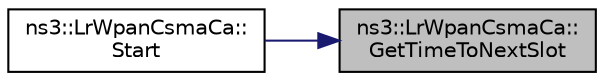 digraph "ns3::LrWpanCsmaCa::GetTimeToNextSlot"
{
 // LATEX_PDF_SIZE
  edge [fontname="Helvetica",fontsize="10",labelfontname="Helvetica",labelfontsize="10"];
  node [fontname="Helvetica",fontsize="10",shape=record];
  rankdir="RL";
  Node1 [label="ns3::LrWpanCsmaCa::\lGetTimeToNextSlot",height=0.2,width=0.4,color="black", fillcolor="grey75", style="filled", fontcolor="black",tooltip="Locates the time to the next backoff period boundary in the SUPERFRAME and returns the amount of time..."];
  Node1 -> Node2 [dir="back",color="midnightblue",fontsize="10",style="solid",fontname="Helvetica"];
  Node2 [label="ns3::LrWpanCsmaCa::\lStart",height=0.2,width=0.4,color="black", fillcolor="white", style="filled",URL="$classns3_1_1_lr_wpan_csma_ca.html#a56a6a13db485d94a8449d0823985b503",tooltip="Start CSMA-CA algorithm (step 1), initialize NB, BE for both slotted and unslotted CSMA-CA."];
}
